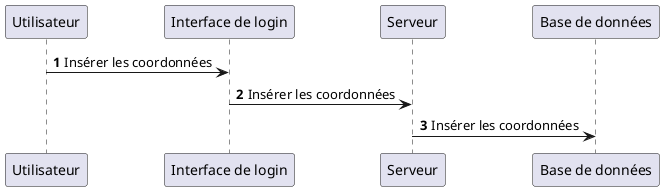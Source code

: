 @startuml
autonumber

Utilisateur -> "Interface de login": Insérer les coordonnées
"Interface de login" -> Serveur: Insérer les coordonnées
Serveur -> "Base de données": Insérer les coordonnées


@enduml
